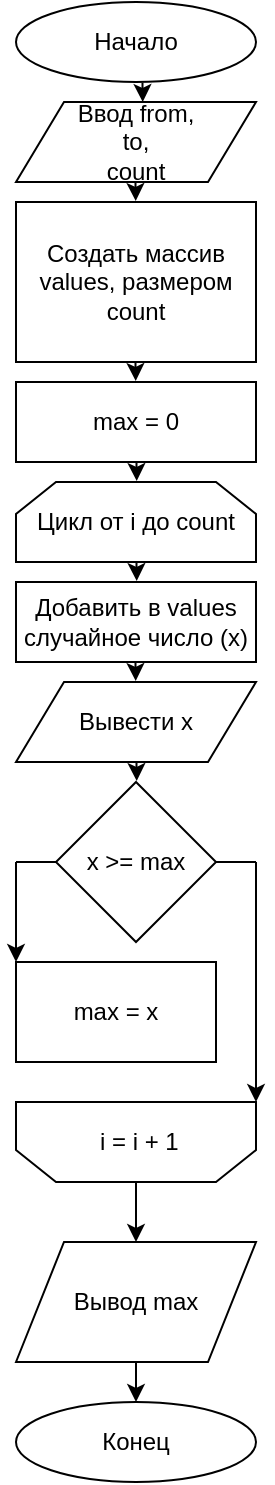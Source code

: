 <mxfile version="11.3.0" type="google" pages="1"><diagram id="C0eTk17AsaR7rOMVqm10" name="Page-1"><mxGraphModel dx="1656" dy="822" grid="1" gridSize="10" guides="1" tooltips="1" connect="1" arrows="1" fold="1" page="1" pageScale="1" pageWidth="850" pageHeight="1100" math="0" shadow="0"><root><mxCell id="0"/><mxCell id="1" parent="0"/><mxCell id="QpD2cw1Zg2UD2VOqLGIx-1" value="Начало" style="ellipse;whiteSpace=wrap;html=1;" vertex="1" parent="1"><mxGeometry x="360" y="40" width="120" height="40" as="geometry"/></mxCell><mxCell id="QpD2cw1Zg2UD2VOqLGIx-2" value="Ввод from, &lt;br&gt;to, &lt;br&gt;count" style="shape=parallelogram;perimeter=parallelogramPerimeter;whiteSpace=wrap;html=1;" vertex="1" parent="1"><mxGeometry x="360" y="90" width="120" height="40" as="geometry"/></mxCell><mxCell id="QpD2cw1Zg2UD2VOqLGIx-3" value="Создать массив values, размером count" style="rounded=0;whiteSpace=wrap;html=1;" vertex="1" parent="1"><mxGeometry x="360" y="140" width="120" height="80" as="geometry"/></mxCell><mxCell id="QpD2cw1Zg2UD2VOqLGIx-4" value="Цикл от i до count" style="shape=loopLimit;whiteSpace=wrap;html=1;" vertex="1" parent="1"><mxGeometry x="360" y="280" width="120" height="40" as="geometry"/></mxCell><mxCell id="QpD2cw1Zg2UD2VOqLGIx-5" value="Добавить в values случайное число (x)" style="rounded=0;whiteSpace=wrap;html=1;" vertex="1" parent="1"><mxGeometry x="360" y="330" width="120" height="40" as="geometry"/></mxCell><mxCell id="QpD2cw1Zg2UD2VOqLGIx-8" value="" style="shape=loopLimit;whiteSpace=wrap;html=1;rotation=180;" vertex="1" parent="1"><mxGeometry x="360" y="590" width="120" height="40" as="geometry"/></mxCell><mxCell id="QpD2cw1Zg2UD2VOqLGIx-9" value="i = i + 1" style="text;html=1;resizable=0;points=[];autosize=1;align=left;verticalAlign=top;spacingTop=-4;" vertex="1" parent="1"><mxGeometry x="400" y="600" width="50" height="20" as="geometry"/></mxCell><mxCell id="QpD2cw1Zg2UD2VOqLGIx-12" value="Вывести x" style="shape=parallelogram;perimeter=parallelogramPerimeter;whiteSpace=wrap;html=1;" vertex="1" parent="1"><mxGeometry x="360" y="380" width="120" height="40" as="geometry"/></mxCell><mxCell id="QpD2cw1Zg2UD2VOqLGIx-14" value="x &amp;gt;= max" style="rhombus;whiteSpace=wrap;html=1;" vertex="1" parent="1"><mxGeometry x="380" y="430" width="80" height="80" as="geometry"/></mxCell><mxCell id="QpD2cw1Zg2UD2VOqLGIx-15" value="max = 0" style="rounded=0;whiteSpace=wrap;html=1;" vertex="1" parent="1"><mxGeometry x="360" y="230" width="120" height="40" as="geometry"/></mxCell><mxCell id="QpD2cw1Zg2UD2VOqLGIx-16" value="" style="endArrow=none;html=1;" edge="1" parent="1"><mxGeometry width="50" height="50" relative="1" as="geometry"><mxPoint x="360" y="470" as="sourcePoint"/><mxPoint x="380" y="470" as="targetPoint"/></mxGeometry></mxCell><mxCell id="QpD2cw1Zg2UD2VOqLGIx-17" value="" style="endArrow=none;html=1;" edge="1" parent="1"><mxGeometry width="50" height="50" relative="1" as="geometry"><mxPoint x="460" y="470" as="sourcePoint"/><mxPoint x="480" y="470" as="targetPoint"/></mxGeometry></mxCell><mxCell id="QpD2cw1Zg2UD2VOqLGIx-18" value="" style="endArrow=classic;html=1;" edge="1" parent="1"><mxGeometry width="50" height="50" relative="1" as="geometry"><mxPoint x="360" y="470" as="sourcePoint"/><mxPoint x="360" y="520" as="targetPoint"/></mxGeometry></mxCell><mxCell id="QpD2cw1Zg2UD2VOqLGIx-19" value="" style="endArrow=classic;html=1;entryX=0;entryY=1;entryDx=0;entryDy=0;entryPerimeter=0;" edge="1" parent="1" target="QpD2cw1Zg2UD2VOqLGIx-8"><mxGeometry width="50" height="50" relative="1" as="geometry"><mxPoint x="480" y="470" as="sourcePoint"/><mxPoint x="480" y="520" as="targetPoint"/></mxGeometry></mxCell><mxCell id="QpD2cw1Zg2UD2VOqLGIx-20" value="max = x" style="rounded=0;whiteSpace=wrap;html=1;" vertex="1" parent="1"><mxGeometry x="360" y="520" width="100" height="50" as="geometry"/></mxCell><mxCell id="QpD2cw1Zg2UD2VOqLGIx-21" value="" style="endArrow=classic;html=1;entryX=0.528;entryY=0;entryDx=0;entryDy=0;entryPerimeter=0;exitX=0.527;exitY=1.01;exitDx=0;exitDy=0;exitPerimeter=0;" edge="1" parent="1" source="QpD2cw1Zg2UD2VOqLGIx-1" target="QpD2cw1Zg2UD2VOqLGIx-2"><mxGeometry width="50" height="50" relative="1" as="geometry"><mxPoint x="270" y="104.833" as="sourcePoint"/><mxPoint x="320" y="54.833" as="targetPoint"/></mxGeometry></mxCell><mxCell id="QpD2cw1Zg2UD2VOqLGIx-23" value="" style="endArrow=classic;html=1;entryX=0.528;entryY=0;entryDx=0;entryDy=0;entryPerimeter=0;exitX=0.527;exitY=1.01;exitDx=0;exitDy=0;exitPerimeter=0;" edge="1" parent="1"><mxGeometry width="50" height="50" relative="1" as="geometry"><mxPoint x="419.74" y="129.9" as="sourcePoint"/><mxPoint x="419.86" y="139.5" as="targetPoint"/></mxGeometry></mxCell><mxCell id="QpD2cw1Zg2UD2VOqLGIx-24" value="" style="endArrow=classic;html=1;entryX=0.528;entryY=0;entryDx=0;entryDy=0;entryPerimeter=0;exitX=0.527;exitY=1.01;exitDx=0;exitDy=0;exitPerimeter=0;" edge="1" parent="1"><mxGeometry width="50" height="50" relative="1" as="geometry"><mxPoint x="419.74" y="219.9" as="sourcePoint"/><mxPoint x="419.86" y="229.5" as="targetPoint"/></mxGeometry></mxCell><mxCell id="QpD2cw1Zg2UD2VOqLGIx-25" value="" style="endArrow=classic;html=1;entryX=0.528;entryY=0;entryDx=0;entryDy=0;entryPerimeter=0;exitX=0.527;exitY=1.01;exitDx=0;exitDy=0;exitPerimeter=0;" edge="1" parent="1"><mxGeometry width="50" height="50" relative="1" as="geometry"><mxPoint x="420.24" y="269.9" as="sourcePoint"/><mxPoint x="420.36" y="279.5" as="targetPoint"/></mxGeometry></mxCell><mxCell id="QpD2cw1Zg2UD2VOqLGIx-26" value="" style="endArrow=classic;html=1;entryX=0.528;entryY=0;entryDx=0;entryDy=0;entryPerimeter=0;exitX=0.527;exitY=1.01;exitDx=0;exitDy=0;exitPerimeter=0;" edge="1" parent="1"><mxGeometry width="50" height="50" relative="1" as="geometry"><mxPoint x="420.24" y="319.9" as="sourcePoint"/><mxPoint x="420.36" y="329.5" as="targetPoint"/></mxGeometry></mxCell><mxCell id="QpD2cw1Zg2UD2VOqLGIx-27" value="" style="endArrow=classic;html=1;entryX=0.528;entryY=0;entryDx=0;entryDy=0;entryPerimeter=0;exitX=0.527;exitY=1.01;exitDx=0;exitDy=0;exitPerimeter=0;" edge="1" parent="1"><mxGeometry width="50" height="50" relative="1" as="geometry"><mxPoint x="419.74" y="369.9" as="sourcePoint"/><mxPoint x="419.86" y="379.5" as="targetPoint"/></mxGeometry></mxCell><mxCell id="QpD2cw1Zg2UD2VOqLGIx-28" value="" style="endArrow=classic;html=1;entryX=0.528;entryY=0;entryDx=0;entryDy=0;entryPerimeter=0;exitX=0.527;exitY=1.01;exitDx=0;exitDy=0;exitPerimeter=0;" edge="1" parent="1"><mxGeometry width="50" height="50" relative="1" as="geometry"><mxPoint x="420.24" y="419.9" as="sourcePoint"/><mxPoint x="420.36" y="429.5" as="targetPoint"/></mxGeometry></mxCell><mxCell id="QpD2cw1Zg2UD2VOqLGIx-29" value="" style="endArrow=classic;html=1;exitX=0.5;exitY=0;exitDx=0;exitDy=0;" edge="1" parent="1" source="QpD2cw1Zg2UD2VOqLGIx-8"><mxGeometry width="50" height="50" relative="1" as="geometry"><mxPoint x="350" y="700" as="sourcePoint"/><mxPoint x="420" y="660" as="targetPoint"/></mxGeometry></mxCell><mxCell id="QpD2cw1Zg2UD2VOqLGIx-30" value="Вывод max" style="shape=parallelogram;perimeter=parallelogramPerimeter;whiteSpace=wrap;html=1;" vertex="1" parent="1"><mxGeometry x="360" y="660" width="120" height="60" as="geometry"/></mxCell><mxCell id="QpD2cw1Zg2UD2VOqLGIx-31" value="" style="endArrow=classic;html=1;exitX=0.5;exitY=0;exitDx=0;exitDy=0;" edge="1" parent="1" target="QpD2cw1Zg2UD2VOqLGIx-32"><mxGeometry width="50" height="50" relative="1" as="geometry"><mxPoint x="420" y="720" as="sourcePoint"/><mxPoint x="420" y="750" as="targetPoint"/></mxGeometry></mxCell><mxCell id="QpD2cw1Zg2UD2VOqLGIx-32" value="Конец" style="ellipse;whiteSpace=wrap;html=1;" vertex="1" parent="1"><mxGeometry x="360" y="740" width="120" height="40" as="geometry"/></mxCell></root></mxGraphModel></diagram></mxfile>